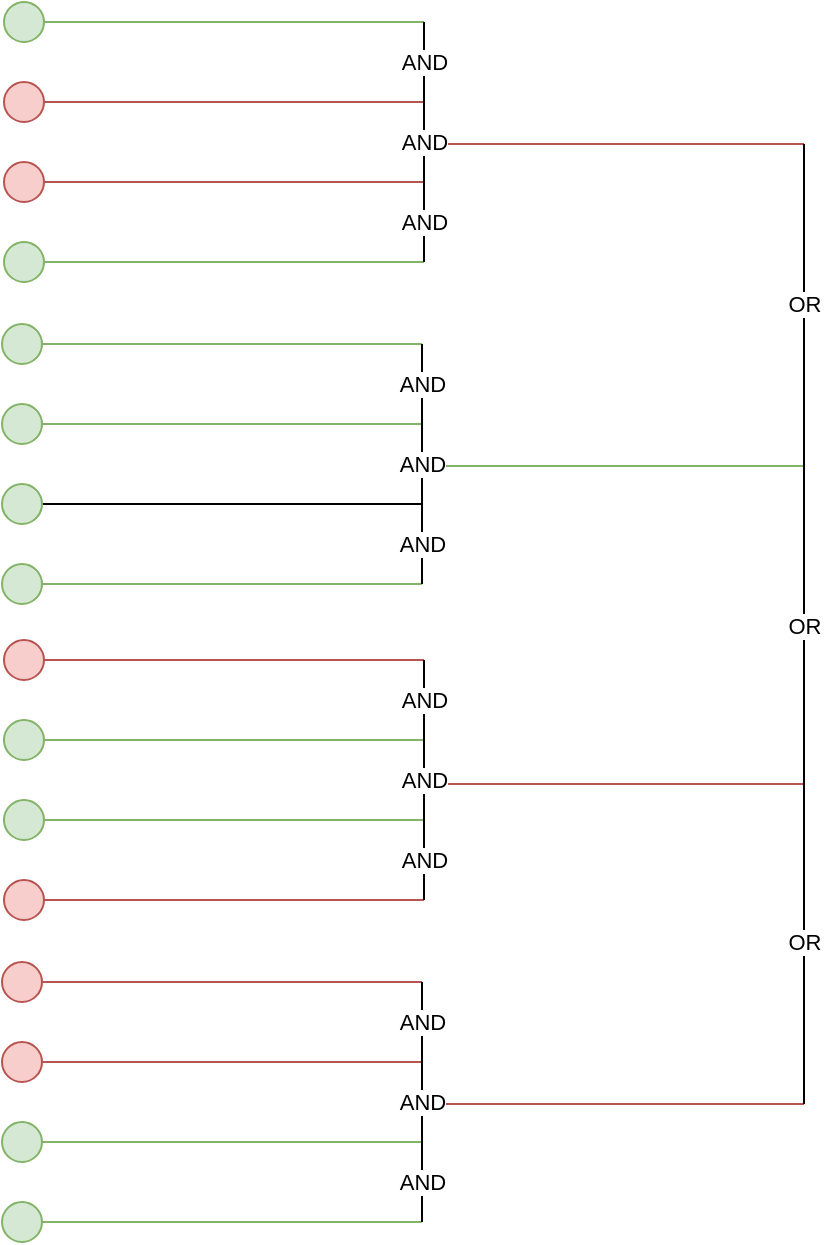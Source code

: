 <mxfile version="16.5.2" type="device"><diagram id="IUd0Wj_796nBPVMitYNa" name="Page-1"><mxGraphModel dx="1422" dy="752" grid="1" gridSize="10" guides="1" tooltips="1" connect="1" arrows="1" fold="1" page="1" pageScale="1" pageWidth="850" pageHeight="1100" math="0" shadow="0"><root><mxCell id="0"/><mxCell id="1" parent="0"/><mxCell id="V2nygSaLJGVMZvPIZArC-95" value="" style="endArrow=none;html=1;rounded=0;startArrow=none;exitX=1;exitY=0.5;exitDx=0;exitDy=0;strokeColor=#b85450;" edge="1" parent="1"><mxGeometry width="50" height="50" relative="1" as="geometry"><mxPoint x="360" y="661" as="sourcePoint"/><mxPoint x="551" y="661" as="targetPoint"/></mxGeometry></mxCell><mxCell id="V2nygSaLJGVMZvPIZArC-94" value="" style="endArrow=none;html=1;rounded=0;startArrow=none;exitX=1;exitY=0.5;exitDx=0;exitDy=0;strokeColor=#b85450;" edge="1" parent="1"><mxGeometry width="50" height="50" relative="1" as="geometry"><mxPoint x="361" y="501" as="sourcePoint"/><mxPoint x="551" y="501" as="targetPoint"/></mxGeometry></mxCell><mxCell id="V2nygSaLJGVMZvPIZArC-93" value="" style="endArrow=none;html=1;rounded=0;startArrow=none;exitX=1;exitY=0.5;exitDx=0;exitDy=0;fillColor=#d5e8d4;strokeColor=#82b366;" edge="1" parent="1"><mxGeometry width="50" height="50" relative="1" as="geometry"><mxPoint x="361" y="342" as="sourcePoint"/><mxPoint x="551" y="342" as="targetPoint"/></mxGeometry></mxCell><mxCell id="V2nygSaLJGVMZvPIZArC-92" value="" style="endArrow=none;html=1;rounded=0;startArrow=none;exitX=1;exitY=0.5;exitDx=0;exitDy=0;strokeColor=#b85450;" edge="1" parent="1"><mxGeometry width="50" height="50" relative="1" as="geometry"><mxPoint x="361" y="181" as="sourcePoint"/><mxPoint x="551" y="181" as="targetPoint"/></mxGeometry></mxCell><mxCell id="V2nygSaLJGVMZvPIZArC-36" value="" style="endArrow=none;html=1;rounded=0;startArrow=none;exitX=1;exitY=0.5;exitDx=0;exitDy=0;fillColor=#f8cecc;strokeColor=#b85450;" edge="1" parent="1" source="V2nygSaLJGVMZvPIZArC-37"><mxGeometry width="50" height="50" relative="1" as="geometry"><mxPoint x="300" y="605" as="sourcePoint"/><mxPoint x="360" y="600" as="targetPoint"/></mxGeometry></mxCell><mxCell id="V2nygSaLJGVMZvPIZArC-37" value="" style="ellipse;whiteSpace=wrap;html=1;aspect=fixed;fillColor=#f8cecc;strokeColor=#b85450;" vertex="1" parent="1"><mxGeometry x="150" y="590" width="20" height="20" as="geometry"/></mxCell><mxCell id="V2nygSaLJGVMZvPIZArC-38" value="" style="endArrow=none;html=1;rounded=0;startArrow=none;exitX=1;exitY=0.5;exitDx=0;exitDy=0;fillColor=#f8cecc;strokeColor=#b85450;" edge="1" parent="1" source="V2nygSaLJGVMZvPIZArC-39"><mxGeometry width="50" height="50" relative="1" as="geometry"><mxPoint x="300" y="645" as="sourcePoint"/><mxPoint x="360" y="640" as="targetPoint"/></mxGeometry></mxCell><mxCell id="V2nygSaLJGVMZvPIZArC-39" value="" style="ellipse;whiteSpace=wrap;html=1;aspect=fixed;fillColor=#f8cecc;strokeColor=#b85450;" vertex="1" parent="1"><mxGeometry x="150" y="630" width="20" height="20" as="geometry"/></mxCell><mxCell id="V2nygSaLJGVMZvPIZArC-40" value="" style="endArrow=none;html=1;rounded=0;startArrow=none;exitX=1;exitY=0.5;exitDx=0;exitDy=0;fillColor=#d5e8d4;strokeColor=#82b366;" edge="1" parent="1" source="V2nygSaLJGVMZvPIZArC-41"><mxGeometry width="50" height="50" relative="1" as="geometry"><mxPoint x="300" y="685" as="sourcePoint"/><mxPoint x="360" y="680" as="targetPoint"/></mxGeometry></mxCell><mxCell id="V2nygSaLJGVMZvPIZArC-41" value="" style="ellipse;whiteSpace=wrap;html=1;aspect=fixed;fillColor=#d5e8d4;strokeColor=#82b366;" vertex="1" parent="1"><mxGeometry x="150" y="670" width="20" height="20" as="geometry"/></mxCell><mxCell id="V2nygSaLJGVMZvPIZArC-42" value="" style="endArrow=none;html=1;rounded=0;startArrow=none;exitX=1;exitY=0.5;exitDx=0;exitDy=0;fillColor=#d5e8d4;strokeColor=#82b366;" edge="1" parent="1" source="V2nygSaLJGVMZvPIZArC-43"><mxGeometry width="50" height="50" relative="1" as="geometry"><mxPoint x="300" y="725" as="sourcePoint"/><mxPoint x="360" y="720" as="targetPoint"/></mxGeometry></mxCell><mxCell id="V2nygSaLJGVMZvPIZArC-43" value="" style="ellipse;whiteSpace=wrap;html=1;aspect=fixed;fillColor=#d5e8d4;strokeColor=#82b366;" vertex="1" parent="1"><mxGeometry x="150" y="710" width="20" height="20" as="geometry"/></mxCell><mxCell id="V2nygSaLJGVMZvPIZArC-51" value="" style="endArrow=none;html=1;rounded=0;" edge="1" parent="1"><mxGeometry width="50" height="50" relative="1" as="geometry"><mxPoint x="360" y="600" as="sourcePoint"/><mxPoint x="360" y="720" as="targetPoint"/></mxGeometry></mxCell><mxCell id="V2nygSaLJGVMZvPIZArC-52" value="AND" style="edgeLabel;html=1;align=center;verticalAlign=middle;resizable=0;points=[];" vertex="1" connectable="0" parent="V2nygSaLJGVMZvPIZArC-51"><mxGeometry x="-0.672" y="-3" relative="1" as="geometry"><mxPoint x="3" as="offset"/></mxGeometry></mxCell><mxCell id="V2nygSaLJGVMZvPIZArC-53" value="AND" style="edgeLabel;html=1;align=center;verticalAlign=middle;resizable=0;points=[];" vertex="1" connectable="0" parent="1"><mxGeometry x="360.0" y="660" as="geometry"/></mxCell><mxCell id="V2nygSaLJGVMZvPIZArC-54" value="AND" style="edgeLabel;html=1;align=center;verticalAlign=middle;resizable=0;points=[];" vertex="1" connectable="0" parent="1"><mxGeometry x="375.0" y="669" as="geometry"><mxPoint x="-15" y="31" as="offset"/></mxGeometry></mxCell><mxCell id="V2nygSaLJGVMZvPIZArC-55" value="" style="endArrow=none;html=1;rounded=0;startArrow=none;exitX=1;exitY=0.5;exitDx=0;exitDy=0;fillColor=#f8cecc;strokeColor=#b85450;" edge="1" parent="1" source="V2nygSaLJGVMZvPIZArC-56"><mxGeometry width="50" height="50" relative="1" as="geometry"><mxPoint x="301" y="444" as="sourcePoint"/><mxPoint x="361" y="439" as="targetPoint"/></mxGeometry></mxCell><mxCell id="V2nygSaLJGVMZvPIZArC-56" value="" style="ellipse;whiteSpace=wrap;html=1;aspect=fixed;fillColor=#f8cecc;strokeColor=#b85450;" vertex="1" parent="1"><mxGeometry x="151" y="429" width="20" height="20" as="geometry"/></mxCell><mxCell id="V2nygSaLJGVMZvPIZArC-57" value="" style="endArrow=none;html=1;rounded=0;startArrow=none;exitX=1;exitY=0.5;exitDx=0;exitDy=0;fillColor=#d5e8d4;strokeColor=#82b366;" edge="1" parent="1" source="V2nygSaLJGVMZvPIZArC-58"><mxGeometry width="50" height="50" relative="1" as="geometry"><mxPoint x="301" y="484" as="sourcePoint"/><mxPoint x="361" y="479" as="targetPoint"/></mxGeometry></mxCell><mxCell id="V2nygSaLJGVMZvPIZArC-58" value="" style="ellipse;whiteSpace=wrap;html=1;aspect=fixed;fillColor=#d5e8d4;strokeColor=#82b366;" vertex="1" parent="1"><mxGeometry x="151" y="469" width="20" height="20" as="geometry"/></mxCell><mxCell id="V2nygSaLJGVMZvPIZArC-59" value="" style="endArrow=none;html=1;rounded=0;startArrow=none;exitX=1;exitY=0.5;exitDx=0;exitDy=0;fillColor=#d5e8d4;strokeColor=#82b366;" edge="1" parent="1" source="V2nygSaLJGVMZvPIZArC-60"><mxGeometry width="50" height="50" relative="1" as="geometry"><mxPoint x="301" y="524" as="sourcePoint"/><mxPoint x="361" y="519" as="targetPoint"/></mxGeometry></mxCell><mxCell id="V2nygSaLJGVMZvPIZArC-60" value="" style="ellipse;whiteSpace=wrap;html=1;aspect=fixed;fillColor=#d5e8d4;strokeColor=#82b366;" vertex="1" parent="1"><mxGeometry x="151" y="509" width="20" height="20" as="geometry"/></mxCell><mxCell id="V2nygSaLJGVMZvPIZArC-61" value="" style="endArrow=none;html=1;rounded=0;startArrow=none;exitX=1;exitY=0.5;exitDx=0;exitDy=0;fillColor=#f8cecc;strokeColor=#b85450;" edge="1" parent="1" source="V2nygSaLJGVMZvPIZArC-62"><mxGeometry width="50" height="50" relative="1" as="geometry"><mxPoint x="301" y="564" as="sourcePoint"/><mxPoint x="361" y="559" as="targetPoint"/></mxGeometry></mxCell><mxCell id="V2nygSaLJGVMZvPIZArC-62" value="" style="ellipse;whiteSpace=wrap;html=1;aspect=fixed;fillColor=#f8cecc;strokeColor=#b85450;" vertex="1" parent="1"><mxGeometry x="151" y="549" width="20" height="20" as="geometry"/></mxCell><mxCell id="V2nygSaLJGVMZvPIZArC-63" value="" style="endArrow=none;html=1;rounded=0;" edge="1" parent="1"><mxGeometry width="50" height="50" relative="1" as="geometry"><mxPoint x="361" y="439" as="sourcePoint"/><mxPoint x="361" y="559" as="targetPoint"/></mxGeometry></mxCell><mxCell id="V2nygSaLJGVMZvPIZArC-64" value="AND" style="edgeLabel;html=1;align=center;verticalAlign=middle;resizable=0;points=[];" vertex="1" connectable="0" parent="V2nygSaLJGVMZvPIZArC-63"><mxGeometry x="-0.672" y="-3" relative="1" as="geometry"><mxPoint x="3" as="offset"/></mxGeometry></mxCell><mxCell id="V2nygSaLJGVMZvPIZArC-65" value="AND" style="edgeLabel;html=1;align=center;verticalAlign=middle;resizable=0;points=[];" vertex="1" connectable="0" parent="1"><mxGeometry x="361.0" y="499" as="geometry"/></mxCell><mxCell id="V2nygSaLJGVMZvPIZArC-66" value="AND" style="edgeLabel;html=1;align=center;verticalAlign=middle;resizable=0;points=[];" vertex="1" connectable="0" parent="1"><mxGeometry x="376.0" y="508" as="geometry"><mxPoint x="-15" y="31" as="offset"/></mxGeometry></mxCell><mxCell id="V2nygSaLJGVMZvPIZArC-67" value="" style="endArrow=none;html=1;rounded=0;startArrow=none;exitX=1;exitY=0.5;exitDx=0;exitDy=0;fillColor=#d5e8d4;strokeColor=#82b366;" edge="1" parent="1" source="V2nygSaLJGVMZvPIZArC-68"><mxGeometry width="50" height="50" relative="1" as="geometry"><mxPoint x="300" y="286" as="sourcePoint"/><mxPoint x="360" y="281" as="targetPoint"/></mxGeometry></mxCell><mxCell id="V2nygSaLJGVMZvPIZArC-68" value="" style="ellipse;whiteSpace=wrap;html=1;aspect=fixed;fillColor=#d5e8d4;strokeColor=#82b366;" vertex="1" parent="1"><mxGeometry x="150" y="271" width="20" height="20" as="geometry"/></mxCell><mxCell id="V2nygSaLJGVMZvPIZArC-69" value="" style="endArrow=none;html=1;rounded=0;startArrow=none;exitX=1;exitY=0.5;exitDx=0;exitDy=0;fillColor=#d5e8d4;strokeColor=#82b366;" edge="1" parent="1" source="V2nygSaLJGVMZvPIZArC-70"><mxGeometry width="50" height="50" relative="1" as="geometry"><mxPoint x="300" y="326" as="sourcePoint"/><mxPoint x="360" y="321" as="targetPoint"/></mxGeometry></mxCell><mxCell id="V2nygSaLJGVMZvPIZArC-70" value="" style="ellipse;whiteSpace=wrap;html=1;aspect=fixed;fillColor=#d5e8d4;strokeColor=#82b366;" vertex="1" parent="1"><mxGeometry x="150" y="311" width="20" height="20" as="geometry"/></mxCell><mxCell id="V2nygSaLJGVMZvPIZArC-71" value="" style="endArrow=none;html=1;rounded=0;startArrow=none;exitX=1;exitY=0.5;exitDx=0;exitDy=0;" edge="1" parent="1" source="V2nygSaLJGVMZvPIZArC-72"><mxGeometry width="50" height="50" relative="1" as="geometry"><mxPoint x="300" y="366" as="sourcePoint"/><mxPoint x="360" y="361" as="targetPoint"/></mxGeometry></mxCell><mxCell id="V2nygSaLJGVMZvPIZArC-72" value="" style="ellipse;whiteSpace=wrap;html=1;aspect=fixed;fillColor=#d5e8d4;strokeColor=#82b366;" vertex="1" parent="1"><mxGeometry x="150" y="351" width="20" height="20" as="geometry"/></mxCell><mxCell id="V2nygSaLJGVMZvPIZArC-73" value="" style="endArrow=none;html=1;rounded=0;startArrow=none;exitX=1;exitY=0.5;exitDx=0;exitDy=0;fillColor=#d5e8d4;strokeColor=#82b366;" edge="1" parent="1" source="V2nygSaLJGVMZvPIZArC-74"><mxGeometry width="50" height="50" relative="1" as="geometry"><mxPoint x="300" y="406" as="sourcePoint"/><mxPoint x="360" y="401" as="targetPoint"/></mxGeometry></mxCell><mxCell id="V2nygSaLJGVMZvPIZArC-74" value="" style="ellipse;whiteSpace=wrap;html=1;aspect=fixed;fillColor=#d5e8d4;strokeColor=#82b366;" vertex="1" parent="1"><mxGeometry x="150" y="391" width="20" height="20" as="geometry"/></mxCell><mxCell id="V2nygSaLJGVMZvPIZArC-75" value="" style="endArrow=none;html=1;rounded=0;" edge="1" parent="1"><mxGeometry width="50" height="50" relative="1" as="geometry"><mxPoint x="360" y="281" as="sourcePoint"/><mxPoint x="360" y="401" as="targetPoint"/></mxGeometry></mxCell><mxCell id="V2nygSaLJGVMZvPIZArC-76" value="AND" style="edgeLabel;html=1;align=center;verticalAlign=middle;resizable=0;points=[];" vertex="1" connectable="0" parent="V2nygSaLJGVMZvPIZArC-75"><mxGeometry x="-0.672" y="-3" relative="1" as="geometry"><mxPoint x="3" as="offset"/></mxGeometry></mxCell><mxCell id="V2nygSaLJGVMZvPIZArC-77" value="AND" style="edgeLabel;html=1;align=center;verticalAlign=middle;resizable=0;points=[];" vertex="1" connectable="0" parent="1"><mxGeometry x="360.0" y="341" as="geometry"/></mxCell><mxCell id="V2nygSaLJGVMZvPIZArC-78" value="AND" style="edgeLabel;html=1;align=center;verticalAlign=middle;resizable=0;points=[];" vertex="1" connectable="0" parent="1"><mxGeometry x="375.0" y="350" as="geometry"><mxPoint x="-15" y="31" as="offset"/></mxGeometry></mxCell><mxCell id="V2nygSaLJGVMZvPIZArC-79" value="" style="endArrow=none;html=1;rounded=0;startArrow=none;exitX=1;exitY=0.5;exitDx=0;exitDy=0;fillColor=#d5e8d4;strokeColor=#82b366;" edge="1" parent="1" source="V2nygSaLJGVMZvPIZArC-80"><mxGeometry width="50" height="50" relative="1" as="geometry"><mxPoint x="301" y="125" as="sourcePoint"/><mxPoint x="361" y="120" as="targetPoint"/></mxGeometry></mxCell><mxCell id="V2nygSaLJGVMZvPIZArC-80" value="" style="ellipse;whiteSpace=wrap;html=1;aspect=fixed;fillColor=#d5e8d4;strokeColor=#82b366;" vertex="1" parent="1"><mxGeometry x="151" y="110" width="20" height="20" as="geometry"/></mxCell><mxCell id="V2nygSaLJGVMZvPIZArC-81" value="" style="endArrow=none;html=1;rounded=0;startArrow=none;exitX=1;exitY=0.5;exitDx=0;exitDy=0;fillColor=#f8cecc;strokeColor=#b85450;" edge="1" parent="1" source="V2nygSaLJGVMZvPIZArC-82"><mxGeometry width="50" height="50" relative="1" as="geometry"><mxPoint x="301" y="165" as="sourcePoint"/><mxPoint x="361" y="160" as="targetPoint"/></mxGeometry></mxCell><mxCell id="V2nygSaLJGVMZvPIZArC-82" value="" style="ellipse;whiteSpace=wrap;html=1;aspect=fixed;fillColor=#f8cecc;strokeColor=#b85450;" vertex="1" parent="1"><mxGeometry x="151" y="150" width="20" height="20" as="geometry"/></mxCell><mxCell id="V2nygSaLJGVMZvPIZArC-83" value="" style="endArrow=none;html=1;rounded=0;startArrow=none;exitX=1;exitY=0.5;exitDx=0;exitDy=0;fillColor=#f8cecc;strokeColor=#b85450;" edge="1" parent="1" source="V2nygSaLJGVMZvPIZArC-84"><mxGeometry width="50" height="50" relative="1" as="geometry"><mxPoint x="301" y="205" as="sourcePoint"/><mxPoint x="361" y="200" as="targetPoint"/></mxGeometry></mxCell><mxCell id="V2nygSaLJGVMZvPIZArC-84" value="" style="ellipse;whiteSpace=wrap;html=1;aspect=fixed;fillColor=#f8cecc;strokeColor=#b85450;" vertex="1" parent="1"><mxGeometry x="151" y="190" width="20" height="20" as="geometry"/></mxCell><mxCell id="V2nygSaLJGVMZvPIZArC-85" value="" style="endArrow=none;html=1;rounded=0;startArrow=none;exitX=1;exitY=0.5;exitDx=0;exitDy=0;fillColor=#d5e8d4;strokeColor=#82b366;" edge="1" parent="1" source="V2nygSaLJGVMZvPIZArC-86"><mxGeometry width="50" height="50" relative="1" as="geometry"><mxPoint x="301" y="245" as="sourcePoint"/><mxPoint x="361" y="240" as="targetPoint"/></mxGeometry></mxCell><mxCell id="V2nygSaLJGVMZvPIZArC-86" value="" style="ellipse;whiteSpace=wrap;html=1;aspect=fixed;fillColor=#d5e8d4;strokeColor=#82b366;" vertex="1" parent="1"><mxGeometry x="151" y="230" width="20" height="20" as="geometry"/></mxCell><mxCell id="V2nygSaLJGVMZvPIZArC-87" value="" style="endArrow=none;html=1;rounded=0;" edge="1" parent="1"><mxGeometry width="50" height="50" relative="1" as="geometry"><mxPoint x="361" y="120" as="sourcePoint"/><mxPoint x="361" y="240" as="targetPoint"/></mxGeometry></mxCell><mxCell id="V2nygSaLJGVMZvPIZArC-88" value="AND" style="edgeLabel;html=1;align=center;verticalAlign=middle;resizable=0;points=[];" vertex="1" connectable="0" parent="V2nygSaLJGVMZvPIZArC-87"><mxGeometry x="-0.672" y="-3" relative="1" as="geometry"><mxPoint x="3" as="offset"/></mxGeometry></mxCell><mxCell id="V2nygSaLJGVMZvPIZArC-89" value="AND" style="edgeLabel;html=1;align=center;verticalAlign=middle;resizable=0;points=[];" vertex="1" connectable="0" parent="1"><mxGeometry x="361.0" y="180" as="geometry"/></mxCell><mxCell id="V2nygSaLJGVMZvPIZArC-90" value="AND" style="edgeLabel;html=1;align=center;verticalAlign=middle;resizable=0;points=[];" vertex="1" connectable="0" parent="1"><mxGeometry x="376.0" y="189" as="geometry"><mxPoint x="-15" y="31" as="offset"/></mxGeometry></mxCell><mxCell id="V2nygSaLJGVMZvPIZArC-96" value="" style="endArrow=none;html=1;rounded=0;startArrow=none;" edge="1" parent="1"><mxGeometry width="50" height="50" relative="1" as="geometry"><mxPoint x="551" y="500" as="sourcePoint"/><mxPoint x="551" y="661" as="targetPoint"/></mxGeometry></mxCell><mxCell id="V2nygSaLJGVMZvPIZArC-97" value="" style="endArrow=none;html=1;rounded=0;startArrow=none;" edge="1" parent="1"><mxGeometry width="50" height="50" relative="1" as="geometry"><mxPoint x="551" y="341" as="sourcePoint"/><mxPoint x="551" y="501" as="targetPoint"/></mxGeometry></mxCell><mxCell id="V2nygSaLJGVMZvPIZArC-98" value="" style="endArrow=none;html=1;rounded=0;startArrow=none;" edge="1" parent="1"><mxGeometry width="50" height="50" relative="1" as="geometry"><mxPoint x="551" y="181" as="sourcePoint"/><mxPoint x="551" y="341" as="targetPoint"/></mxGeometry></mxCell><mxCell id="V2nygSaLJGVMZvPIZArC-100" value="OR" style="edgeLabel;html=1;align=center;verticalAlign=middle;resizable=0;points=[];" vertex="1" connectable="0" parent="1"><mxGeometry x="566.0" y="230" as="geometry"><mxPoint x="-15" y="31" as="offset"/></mxGeometry></mxCell><mxCell id="V2nygSaLJGVMZvPIZArC-101" value="OR" style="edgeLabel;html=1;align=center;verticalAlign=middle;resizable=0;points=[];" vertex="1" connectable="0" parent="1"><mxGeometry x="566.0" y="391" as="geometry"><mxPoint x="-15" y="31" as="offset"/></mxGeometry></mxCell><mxCell id="V2nygSaLJGVMZvPIZArC-102" value="OR" style="edgeLabel;html=1;align=center;verticalAlign=middle;resizable=0;points=[];" vertex="1" connectable="0" parent="1"><mxGeometry x="566.0" y="549" as="geometry"><mxPoint x="-15" y="31" as="offset"/></mxGeometry></mxCell></root></mxGraphModel></diagram></mxfile>